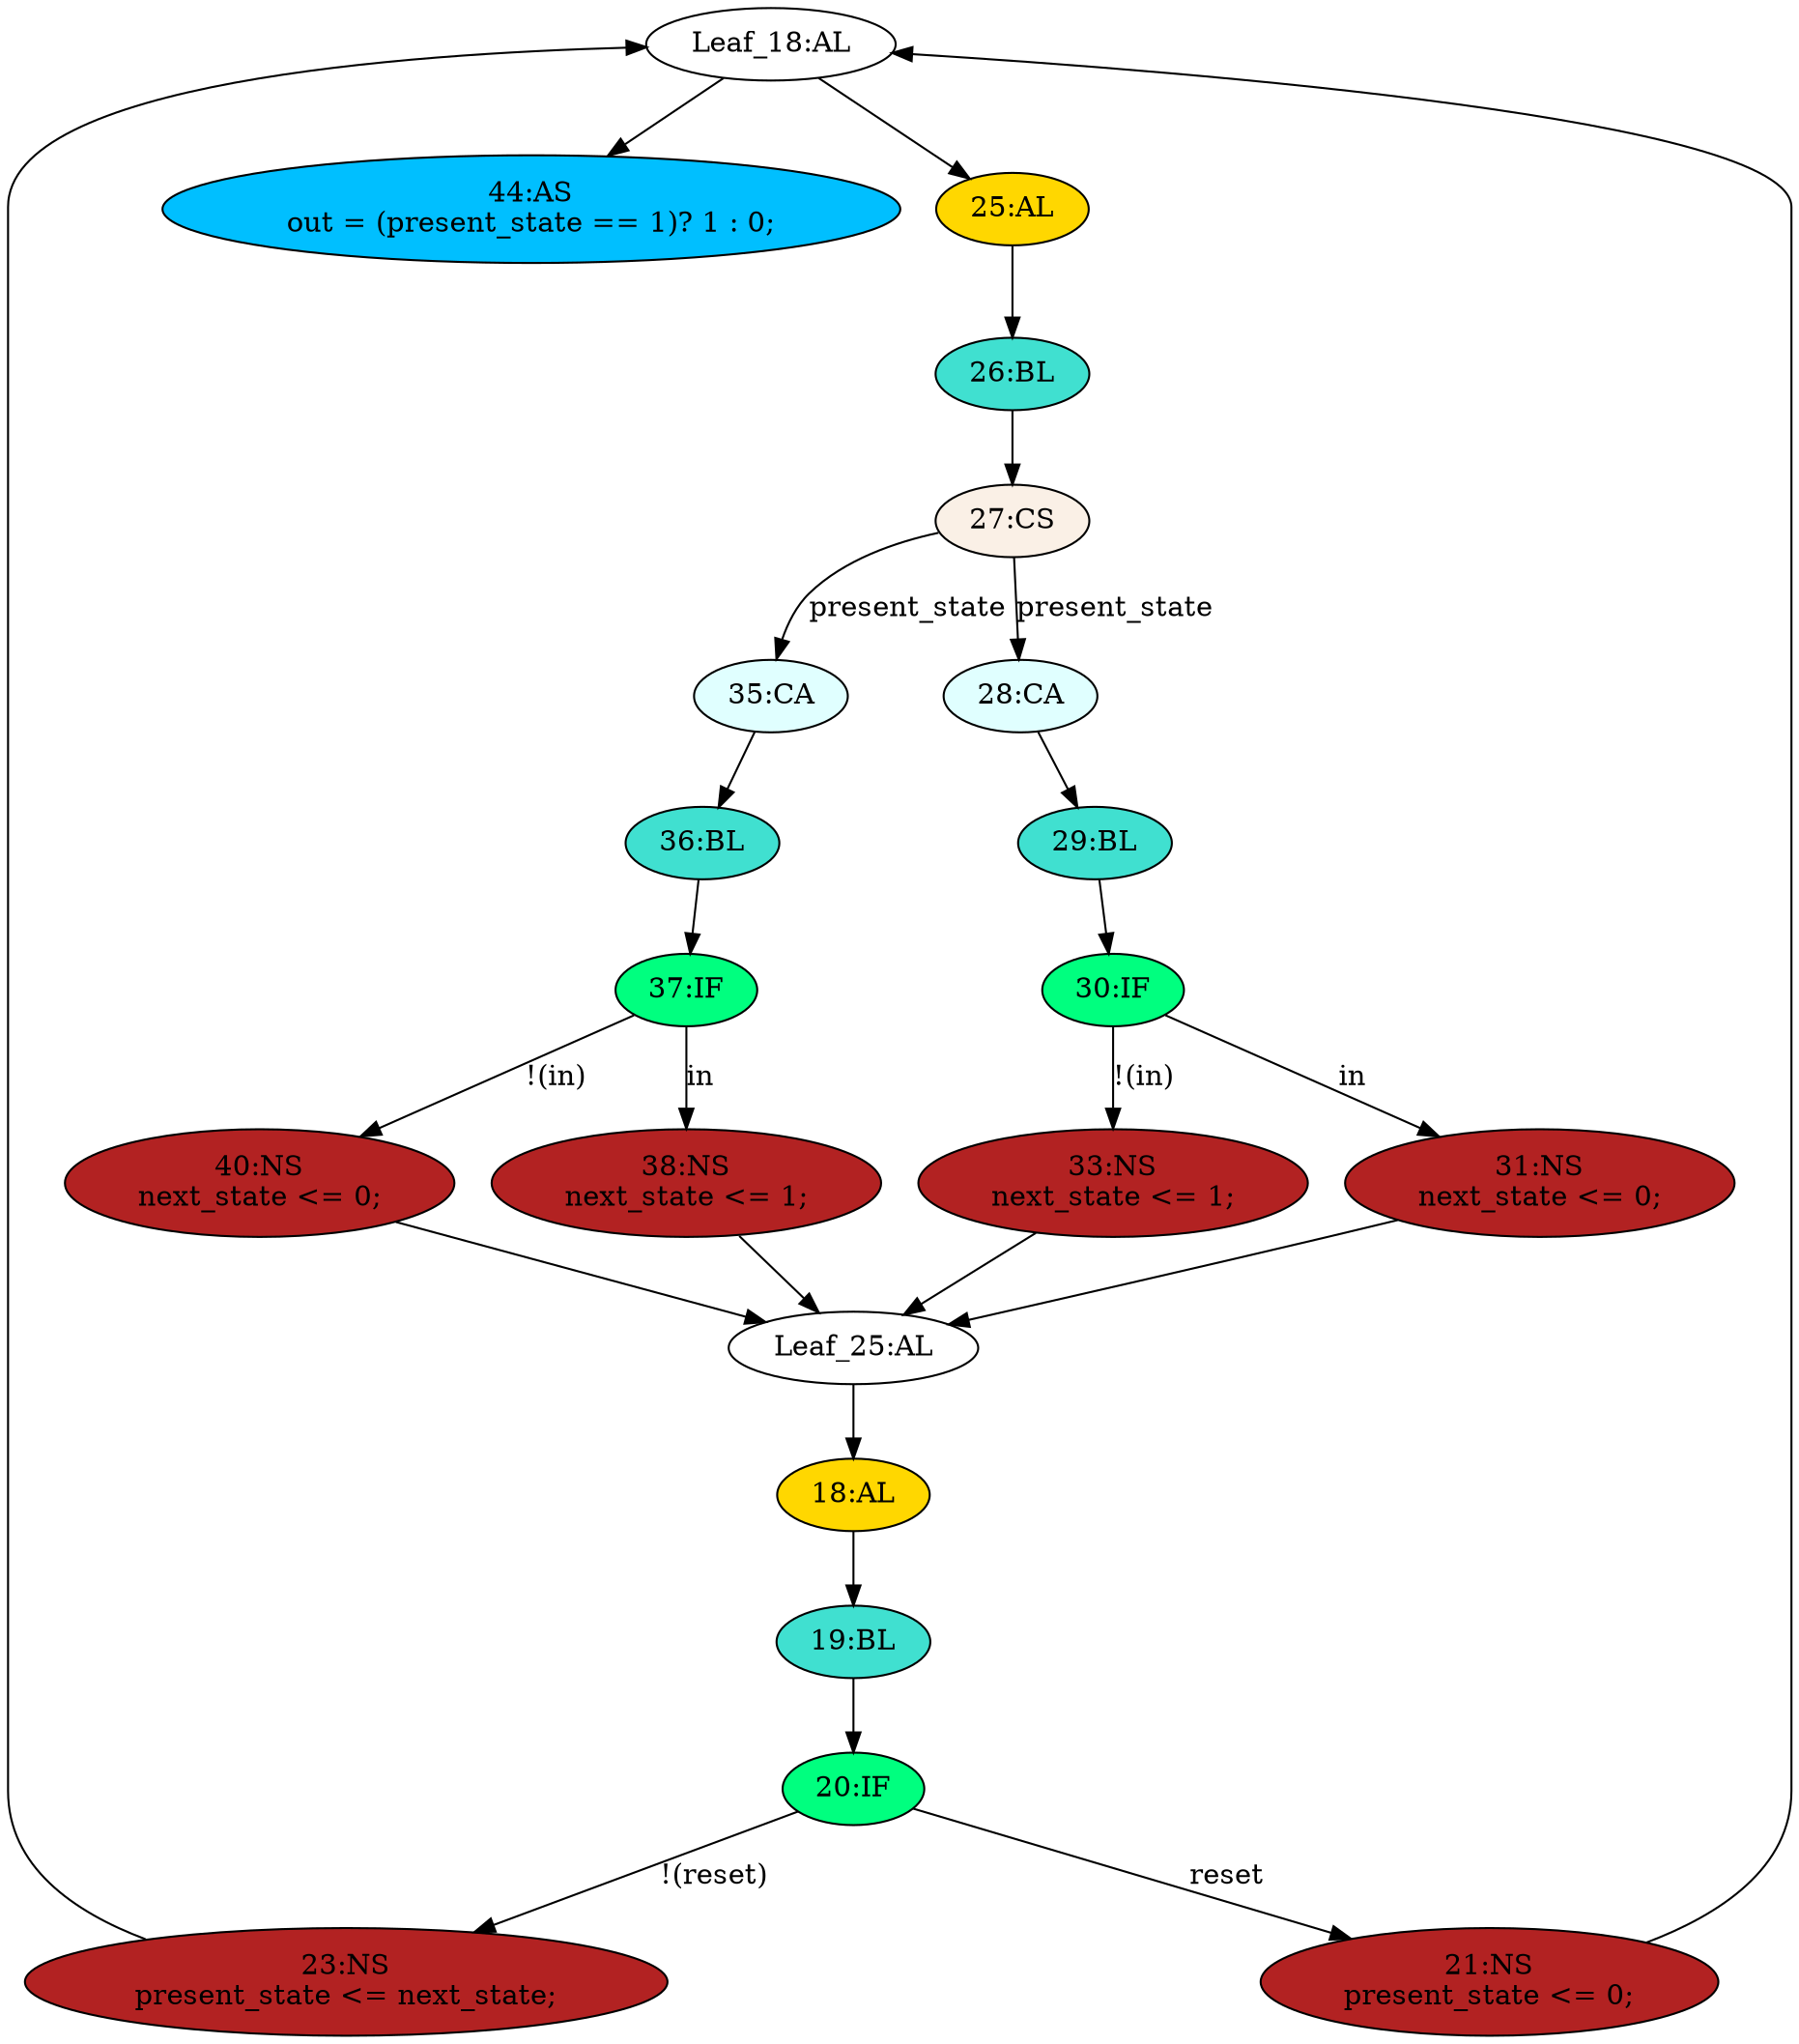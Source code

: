 strict digraph "compose( ,  )" {
	node [label="\N"];
	"44:AS"	[ast="<pyverilog.vparser.ast.Assign object at 0x7f8f296d8b50>",
		def_var="['out']",
		fillcolor=deepskyblue,
		label="44:AS
out = (present_state == 1)? 1 : 0;",
		statements="[]",
		style=filled,
		typ=Assign,
		use_var="['present_state']"];
	"23:NS"	[ast="<pyverilog.vparser.ast.NonblockingSubstitution object at 0x7f8f29a7d4d0>",
		fillcolor=firebrick,
		label="23:NS
present_state <= next_state;",
		statements="[<pyverilog.vparser.ast.NonblockingSubstitution object at 0x7f8f29a7d4d0>]",
		style=filled,
		typ=NonblockingSubstitution];
	"Leaf_18:AL"	[def_var="['present_state']",
		label="Leaf_18:AL"];
	"23:NS" -> "Leaf_18:AL"	[cond="[]",
		lineno=None];
	"Leaf_18:AL" -> "44:AS";
	"25:AL"	[ast="<pyverilog.vparser.ast.Always object at 0x7f8f29a66150>",
		clk_sens=False,
		fillcolor=gold,
		label="25:AL",
		sens="['present_state', 'in']",
		statements="[]",
		style=filled,
		typ=Always,
		use_var="['present_state', 'in']"];
	"Leaf_18:AL" -> "25:AL";
	"40:NS"	[ast="<pyverilog.vparser.ast.NonblockingSubstitution object at 0x7f8f296d8bd0>",
		fillcolor=firebrick,
		label="40:NS
next_state <= 0;",
		statements="[<pyverilog.vparser.ast.NonblockingSubstitution object at 0x7f8f296d8bd0>]",
		style=filled,
		typ=NonblockingSubstitution];
	"Leaf_25:AL"	[def_var="['next_state']",
		label="Leaf_25:AL"];
	"40:NS" -> "Leaf_25:AL"	[cond="[]",
		lineno=None];
	"27:CS"	[ast="<pyverilog.vparser.ast.CaseStatement object at 0x7f8f29ae0a50>",
		fillcolor=linen,
		label="27:CS",
		statements="[]",
		style=filled,
		typ=CaseStatement];
	"35:CA"	[ast="<pyverilog.vparser.ast.Case object at 0x7f8f29a86510>",
		fillcolor=lightcyan,
		label="35:CA",
		statements="[]",
		style=filled,
		typ=Case];
	"27:CS" -> "35:CA"	[cond="['present_state']",
		label=present_state,
		lineno=27];
	"28:CA"	[ast="<pyverilog.vparser.ast.Case object at 0x7f8f29a66f50>",
		fillcolor=lightcyan,
		label="28:CA",
		statements="[]",
		style=filled,
		typ=Case];
	"27:CS" -> "28:CA"	[cond="['present_state']",
		label=present_state,
		lineno=27];
	"33:NS"	[ast="<pyverilog.vparser.ast.NonblockingSubstitution object at 0x7f8f29ae0890>",
		fillcolor=firebrick,
		label="33:NS
next_state <= 1;",
		statements="[<pyverilog.vparser.ast.NonblockingSubstitution object at 0x7f8f29ae0890>]",
		style=filled,
		typ=NonblockingSubstitution];
	"33:NS" -> "Leaf_25:AL"	[cond="[]",
		lineno=None];
	"38:NS"	[ast="<pyverilog.vparser.ast.NonblockingSubstitution object at 0x7f8f296d8350>",
		fillcolor=firebrick,
		label="38:NS
next_state <= 1;",
		statements="[<pyverilog.vparser.ast.NonblockingSubstitution object at 0x7f8f296d8350>]",
		style=filled,
		typ=NonblockingSubstitution];
	"38:NS" -> "Leaf_25:AL"	[cond="[]",
		lineno=None];
	"30:IF"	[ast="<pyverilog.vparser.ast.IfStatement object at 0x7f8f29ae0950>",
		fillcolor=springgreen,
		label="30:IF",
		statements="[]",
		style=filled,
		typ=IfStatement];
	"30:IF" -> "33:NS"	[cond="['in']",
		label="!(in)",
		lineno=30];
	"31:NS"	[ast="<pyverilog.vparser.ast.NonblockingSubstitution object at 0x7f8f29ae07d0>",
		fillcolor=firebrick,
		label="31:NS
next_state <= 0;",
		statements="[<pyverilog.vparser.ast.NonblockingSubstitution object at 0x7f8f29ae07d0>]",
		style=filled,
		typ=NonblockingSubstitution];
	"30:IF" -> "31:NS"	[cond="['in']",
		label=in,
		lineno=30];
	"19:BL"	[ast="<pyverilog.vparser.ast.Block object at 0x7f8f297ce550>",
		fillcolor=turquoise,
		label="19:BL",
		statements="[]",
		style=filled,
		typ=Block];
	"20:IF"	[ast="<pyverilog.vparser.ast.IfStatement object at 0x7f8f29a71250>",
		fillcolor=springgreen,
		label="20:IF",
		statements="[]",
		style=filled,
		typ=IfStatement];
	"19:BL" -> "20:IF"	[cond="[]",
		lineno=None];
	"26:BL"	[ast="<pyverilog.vparser.ast.Block object at 0x7f8f29a66450>",
		fillcolor=turquoise,
		label="26:BL",
		statements="[]",
		style=filled,
		typ=Block];
	"26:BL" -> "27:CS"	[cond="[]",
		lineno=None];
	"36:BL"	[ast="<pyverilog.vparser.ast.Block object at 0x7f8f29a86150>",
		fillcolor=turquoise,
		label="36:BL",
		statements="[]",
		style=filled,
		typ=Block];
	"35:CA" -> "36:BL"	[cond="[]",
		lineno=None];
	"20:IF" -> "23:NS"	[cond="['reset']",
		label="!(reset)",
		lineno=20];
	"21:NS"	[ast="<pyverilog.vparser.ast.NonblockingSubstitution object at 0x7f8f29a71450>",
		fillcolor=firebrick,
		label="21:NS
present_state <= 0;",
		statements="[<pyverilog.vparser.ast.NonblockingSubstitution object at 0x7f8f29a71450>]",
		style=filled,
		typ=NonblockingSubstitution];
	"20:IF" -> "21:NS"	[cond="['reset']",
		label=reset,
		lineno=20];
	"29:BL"	[ast="<pyverilog.vparser.ast.Block object at 0x7f8f29a66950>",
		fillcolor=turquoise,
		label="29:BL",
		statements="[]",
		style=filled,
		typ=Block];
	"29:BL" -> "30:IF"	[cond="[]",
		lineno=None];
	"37:IF"	[ast="<pyverilog.vparser.ast.IfStatement object at 0x7f8f296d8d10>",
		fillcolor=springgreen,
		label="37:IF",
		statements="[]",
		style=filled,
		typ=IfStatement];
	"37:IF" -> "40:NS"	[cond="['in']",
		label="!(in)",
		lineno=37];
	"37:IF" -> "38:NS"	[cond="['in']",
		label=in,
		lineno=37];
	"31:NS" -> "Leaf_25:AL"	[cond="[]",
		lineno=None];
	"18:AL"	[ast="<pyverilog.vparser.ast.Always object at 0x7f8f297cee90>",
		clk_sens=True,
		fillcolor=gold,
		label="18:AL",
		sens="['clk']",
		statements="[]",
		style=filled,
		typ=Always,
		use_var="['reset', 'next_state']"];
	"18:AL" -> "19:BL"	[cond="[]",
		lineno=None];
	"25:AL" -> "26:BL"	[cond="[]",
		lineno=None];
	"Leaf_25:AL" -> "18:AL";
	"36:BL" -> "37:IF"	[cond="[]",
		lineno=None];
	"28:CA" -> "29:BL"	[cond="[]",
		lineno=None];
	"21:NS" -> "Leaf_18:AL"	[cond="[]",
		lineno=None];
}
